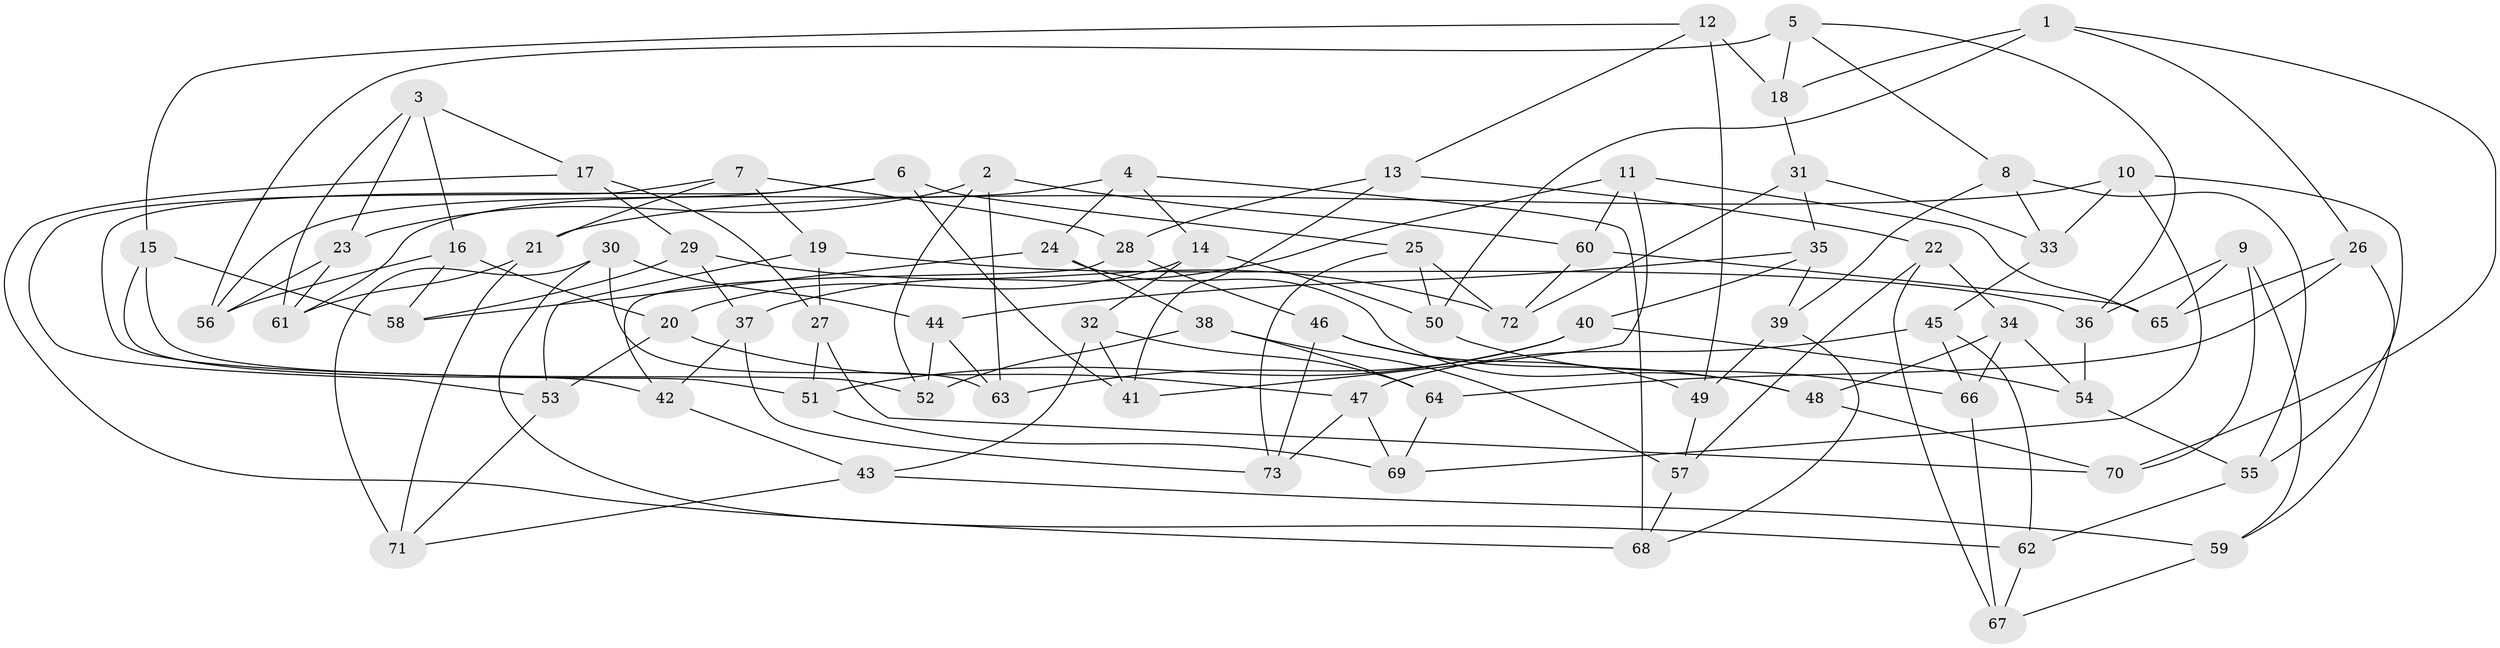 // coarse degree distribution, {4: 0.3695652173913043, 6: 0.5, 5: 0.08695652173913043, 3: 0.043478260869565216}
// Generated by graph-tools (version 1.1) at 2025/24/03/03/25 07:24:27]
// undirected, 73 vertices, 146 edges
graph export_dot {
graph [start="1"]
  node [color=gray90,style=filled];
  1;
  2;
  3;
  4;
  5;
  6;
  7;
  8;
  9;
  10;
  11;
  12;
  13;
  14;
  15;
  16;
  17;
  18;
  19;
  20;
  21;
  22;
  23;
  24;
  25;
  26;
  27;
  28;
  29;
  30;
  31;
  32;
  33;
  34;
  35;
  36;
  37;
  38;
  39;
  40;
  41;
  42;
  43;
  44;
  45;
  46;
  47;
  48;
  49;
  50;
  51;
  52;
  53;
  54;
  55;
  56;
  57;
  58;
  59;
  60;
  61;
  62;
  63;
  64;
  65;
  66;
  67;
  68;
  69;
  70;
  71;
  72;
  73;
  1 -- 50;
  1 -- 18;
  1 -- 26;
  1 -- 70;
  2 -- 60;
  2 -- 63;
  2 -- 23;
  2 -- 52;
  3 -- 16;
  3 -- 17;
  3 -- 23;
  3 -- 61;
  4 -- 61;
  4 -- 24;
  4 -- 68;
  4 -- 14;
  5 -- 8;
  5 -- 36;
  5 -- 56;
  5 -- 18;
  6 -- 42;
  6 -- 25;
  6 -- 41;
  6 -- 56;
  7 -- 53;
  7 -- 19;
  7 -- 21;
  7 -- 28;
  8 -- 39;
  8 -- 55;
  8 -- 33;
  9 -- 65;
  9 -- 70;
  9 -- 36;
  9 -- 59;
  10 -- 33;
  10 -- 55;
  10 -- 69;
  10 -- 21;
  11 -- 41;
  11 -- 65;
  11 -- 60;
  11 -- 37;
  12 -- 15;
  12 -- 49;
  12 -- 13;
  12 -- 18;
  13 -- 22;
  13 -- 28;
  13 -- 41;
  14 -- 50;
  14 -- 32;
  14 -- 20;
  15 -- 58;
  15 -- 51;
  15 -- 52;
  16 -- 56;
  16 -- 20;
  16 -- 58;
  17 -- 29;
  17 -- 68;
  17 -- 27;
  18 -- 31;
  19 -- 53;
  19 -- 36;
  19 -- 27;
  20 -- 53;
  20 -- 47;
  21 -- 61;
  21 -- 71;
  22 -- 34;
  22 -- 57;
  22 -- 67;
  23 -- 61;
  23 -- 56;
  24 -- 38;
  24 -- 48;
  24 -- 58;
  25 -- 50;
  25 -- 72;
  25 -- 73;
  26 -- 59;
  26 -- 65;
  26 -- 64;
  27 -- 70;
  27 -- 51;
  28 -- 46;
  28 -- 42;
  29 -- 58;
  29 -- 72;
  29 -- 37;
  30 -- 71;
  30 -- 62;
  30 -- 63;
  30 -- 44;
  31 -- 35;
  31 -- 33;
  31 -- 72;
  32 -- 41;
  32 -- 64;
  32 -- 43;
  33 -- 45;
  34 -- 54;
  34 -- 66;
  34 -- 48;
  35 -- 39;
  35 -- 44;
  35 -- 40;
  36 -- 54;
  37 -- 73;
  37 -- 42;
  38 -- 64;
  38 -- 57;
  38 -- 52;
  39 -- 49;
  39 -- 68;
  40 -- 63;
  40 -- 51;
  40 -- 54;
  42 -- 43;
  43 -- 59;
  43 -- 71;
  44 -- 63;
  44 -- 52;
  45 -- 66;
  45 -- 47;
  45 -- 62;
  46 -- 73;
  46 -- 49;
  46 -- 48;
  47 -- 69;
  47 -- 73;
  48 -- 70;
  49 -- 57;
  50 -- 66;
  51 -- 69;
  53 -- 71;
  54 -- 55;
  55 -- 62;
  57 -- 68;
  59 -- 67;
  60 -- 65;
  60 -- 72;
  62 -- 67;
  64 -- 69;
  66 -- 67;
}
